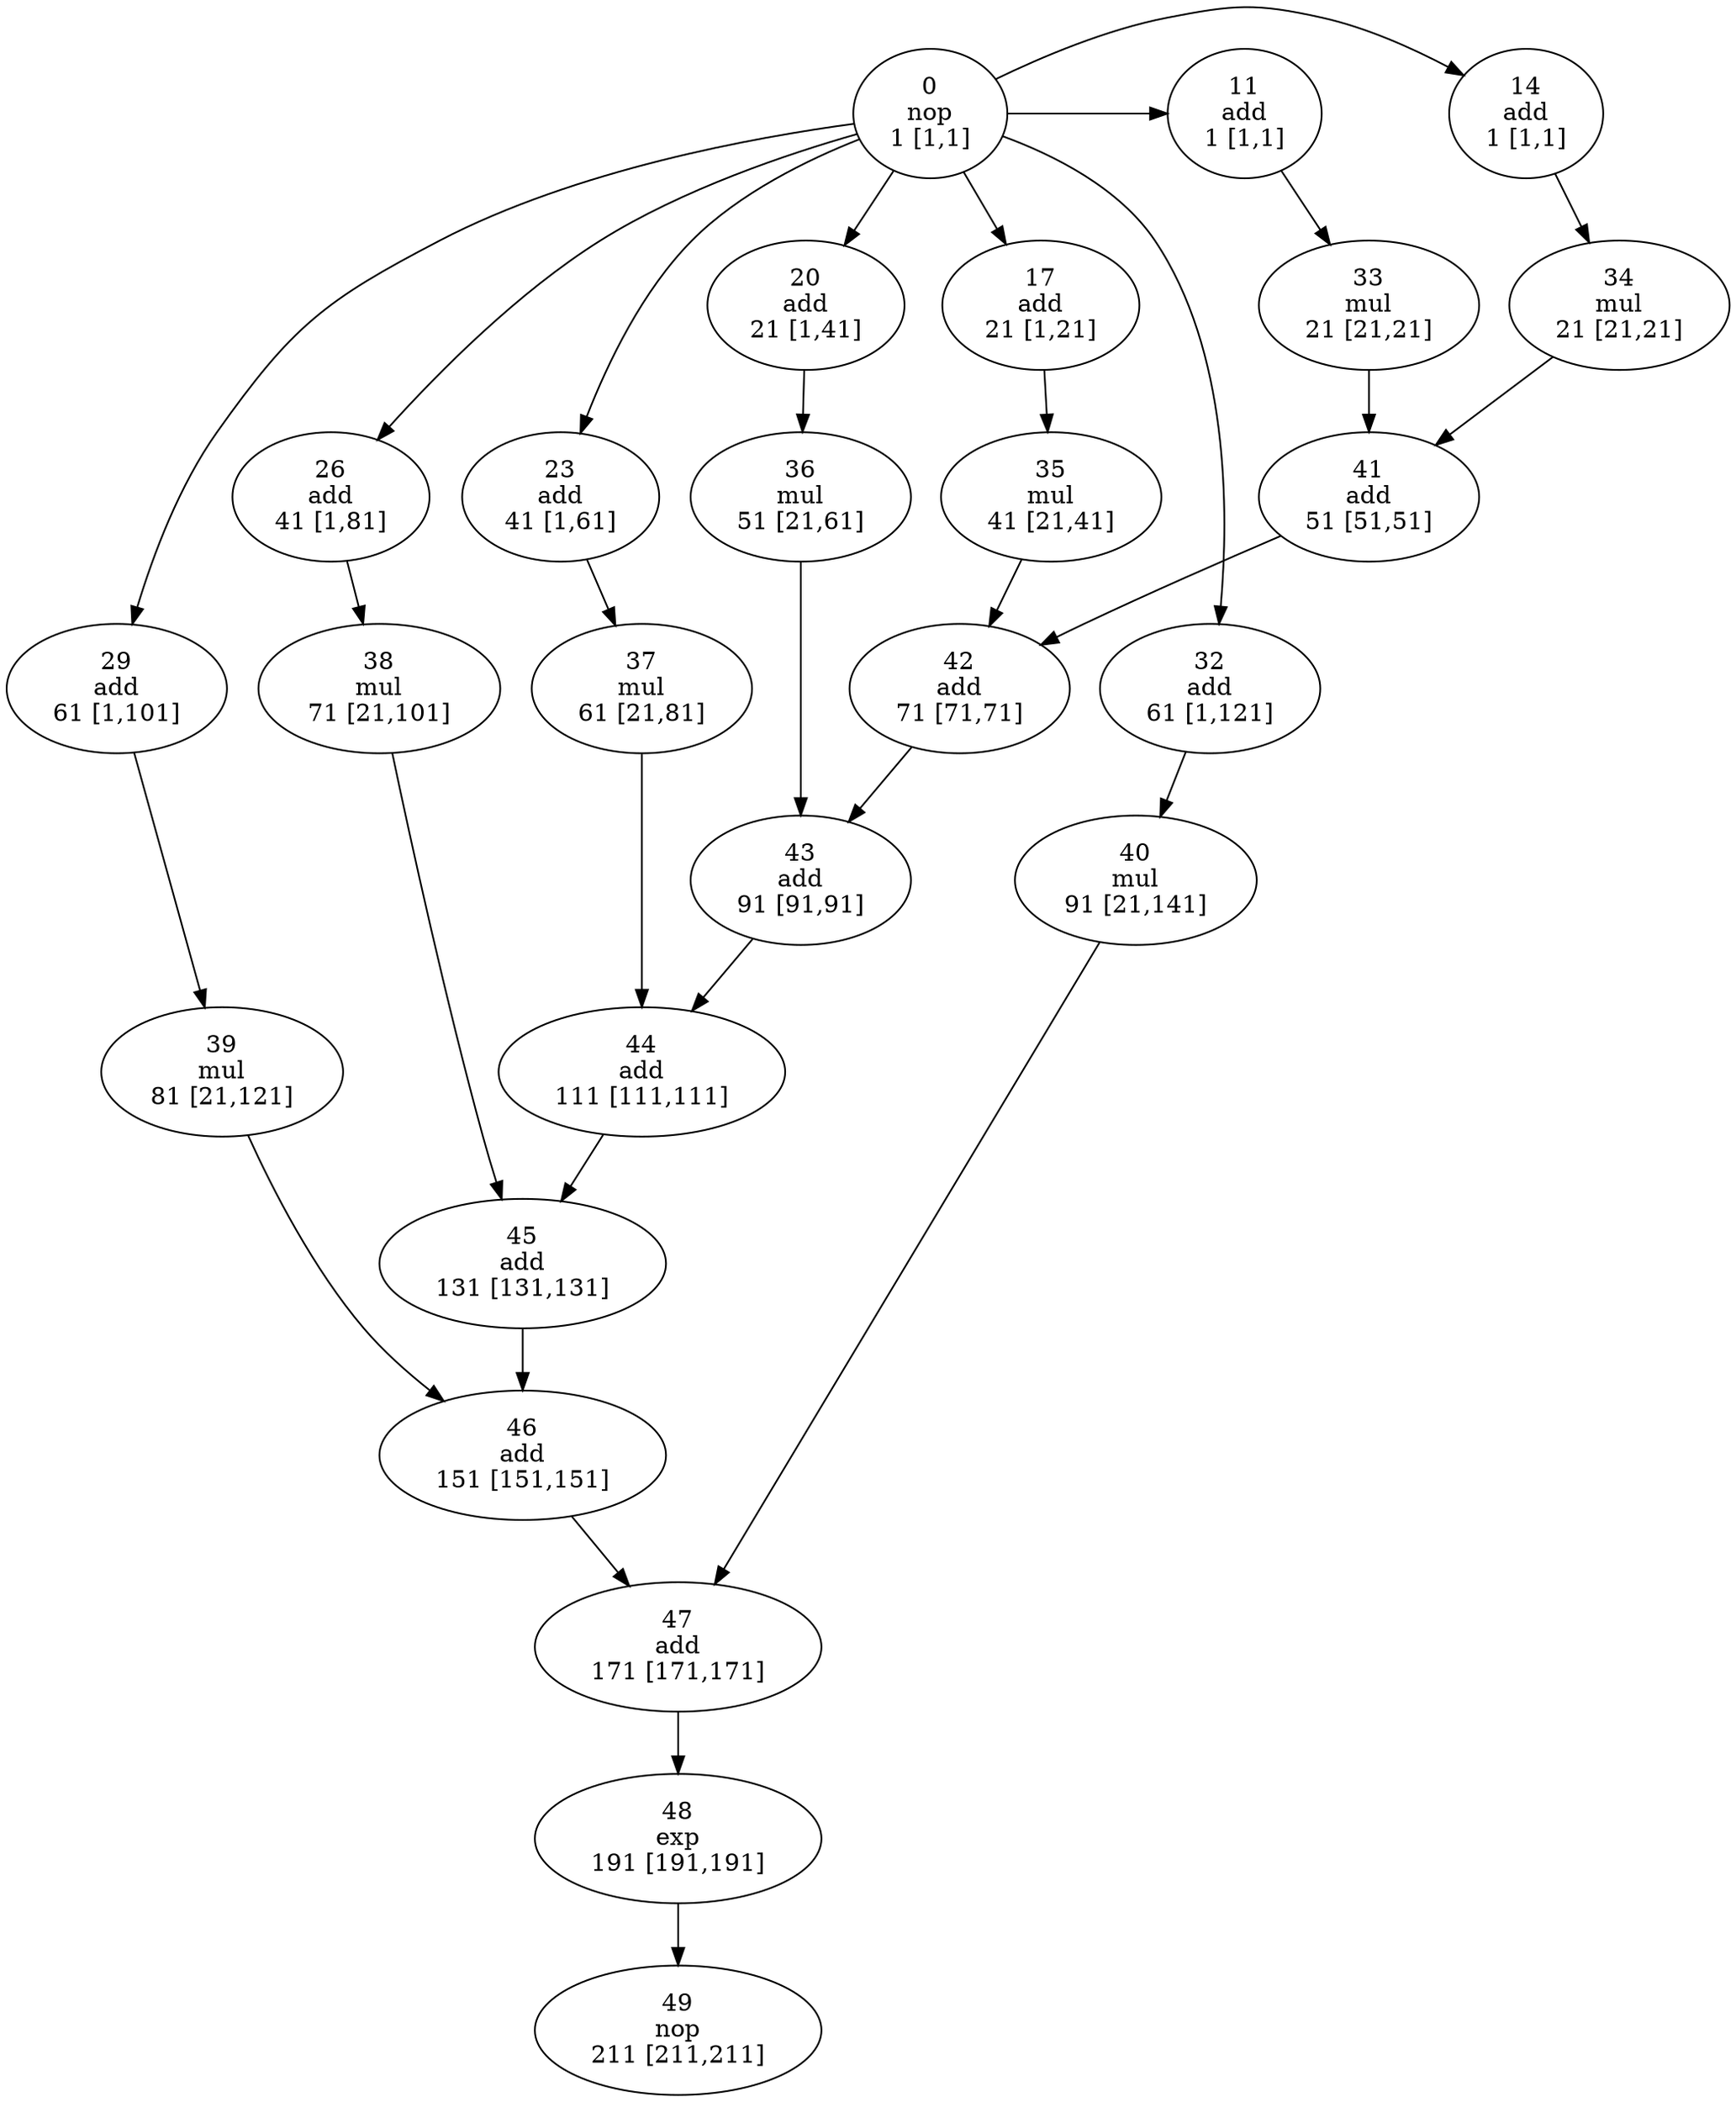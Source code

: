 strict digraph fir1 {
	node [fontcolor=black,
		style=empty
	];
	{
		graph [rank=same];
		0		 [area=0,
			delay=0,
			label="0\nnop\n1 [1,1]",
			scheduled=1,
			time_step=1,
			tl=1,
			ts=1];
		11		 [area=2,
			delay=20,
			label="11\nadd\n1 [1,1]",
			scheduled=1,
			time_step=1,
			tl=1,
			ts=1];
		0 -> 11;
		14		 [area=2,
			delay=20,
			label="14\nadd\n1 [1,1]",
			scheduled=1,
			time_step=1,
			tl=1,
			ts=1];
		0 -> 14;
	}
	{
		graph [rank=same];
		45		 [area=2,
			delay=20,
			label="45\nadd\n131 [131,131]",
			scheduled=1,
			time_step=131,
			tl=131,
			ts=131];
	}
	{
		graph [rank=same];
		49		 [area=0,
			delay=0,
			label="49\nnop\n211 [211,211]",
			scheduled=1,
			time_step=211,
			tl=211,
			ts=211];
	}
	{
		graph [rank=same];
		42		 [area=2,
			delay=20,
			label="42\nadd\n71 [71,71]",
			scheduled=1,
			time_step=71,
			tl=71,
			ts=71];
		38		 [area=17,
			delay=30,
			label="38\nmul\n71 [21,101]",
			scheduled=1,
			time_step=71,
			tl=101,
			ts=21];
	}
	{
		graph [rank=same];
		26		 [area=2,
			delay=20,
			label="26\nadd\n41 [1,81]",
			scheduled=1,
			time_step=41,
			tl=81,
			ts=1];
		23		 [area=2,
			delay=20,
			label="23\nadd\n41 [1,61]",
			scheduled=1,
			time_step=41,
			tl=61,
			ts=1];
		35		 [area=17,
			delay=30,
			label="35\nmul\n41 [21,41]",
			scheduled=1,
			time_step=41,
			tl=41,
			ts=21];
	}
	{
		graph [rank=same];
		47		 [area=2,
			delay=20,
			label="47\nadd\n171 [171,171]",
			scheduled=1,
			time_step=171,
			tl=171,
			ts=171];
	}
	{
		graph [rank=same];
		44		 [area=2,
			delay=20,
			label="44\nadd\n111 [111,111]",
			scheduled=1,
			time_step=111,
			tl=111,
			ts=111];
	}
	{
		graph [rank=same];
		39		 [area=17,
			delay=30,
			label="39\nmul\n81 [21,121]",
			scheduled=1,
			time_step=81,
			tl=121,
			ts=21];
	}
	{
		graph [rank=same];
		41		 [area=2,
			delay=20,
			label="41\nadd\n51 [51,51]",
			scheduled=1,
			time_step=51,
			tl=51,
			ts=51];
		36		 [area=17,
			delay=30,
			label="36\nmul\n51 [21,61]",
			scheduled=1,
			time_step=51,
			tl=61,
			ts=21];
	}
	{
		graph [rank=same];
		20		 [area=2,
			delay=20,
			label="20\nadd\n21 [1,41]",
			scheduled=1,
			time_step=21,
			tl=41,
			ts=1];
		17		 [area=2,
			delay=20,
			label="17\nadd\n21 [1,21]",
			scheduled=1,
			time_step=21,
			tl=21,
			ts=1];
		34		 [area=17,
			delay=30,
			label="34\nmul\n21 [21,21]",
			scheduled=1,
			time_step=21,
			tl=21,
			ts=21];
		33		 [area=17,
			delay=30,
			label="33\nmul\n21 [21,21]",
			scheduled=1,
			time_step=21,
			tl=21,
			ts=21];
	}
	{
		graph [rank=same];
		46		 [area=2,
			delay=20,
			label="46\nadd\n151 [151,151]",
			scheduled=1,
			time_step=151,
			tl=151,
			ts=151];
	}
	{
		graph [rank=same];
		43		 [area=2,
			delay=20,
			label="43\nadd\n91 [91,91]",
			scheduled=1,
			time_step=91,
			tl=91,
			ts=91];
		40		 [area=17,
			delay=30,
			label="40\nmul\n91 [21,141]",
			scheduled=1,
			time_step=91,
			tl=141,
			ts=21];
	}
	{
		graph [rank=same];
		29		 [area=2,
			delay=20,
			label="29\nadd\n61 [1,101]",
			scheduled=1,
			time_step=61,
			tl=101,
			ts=1];
		37		 [area=17,
			delay=30,
			label="37\nmul\n61 [21,81]",
			scheduled=1,
			time_step=61,
			tl=81,
			ts=21];
		32		 [area=2,
			delay=20,
			label="32\nadd\n61 [1,121]",
			scheduled=1,
			time_step=61,
			tl=121,
			ts=1];
	}
	{
		graph [rank=same];
		48		 [area=2,
			delay=20,
			label="48\nexp\n191 [191,191]",
			scheduled=1,
			time_step=191,
			tl=191,
			ts=191];
	}
	42 -> 43	 [name=34];
	43 -> 44	 [name=35];
	26 -> 38	 [name=18];
	20 -> 36	 [name=12];
	48 -> 49;
	23 -> 37	 [name=15];
	46 -> 47	 [name=38];
	47 -> 48	 [name=39];
	44 -> 45	 [name=36];
	45 -> 46	 [name=37];
	29 -> 39	 [name=21];
	40 -> 47	 [name=32];
	41 -> 42	 [name=33];
	0 -> 26;
	0 -> 20;
	0 -> 23;
	0 -> 29;
	0 -> 17;
	0 -> 32;
	39 -> 46	 [name=31];
	38 -> 45	 [name=30];
	11 -> 33	 [name=3];
	14 -> 34	 [name=6];
	17 -> 35	 [name=9];
	37 -> 44	 [name=29];
	36 -> 43	 [name=28];
	35 -> 42	 [name=27];
	34 -> 41	 [name=26];
	33 -> 41	 [name=25];
	32 -> 40	 [name=24];
}
